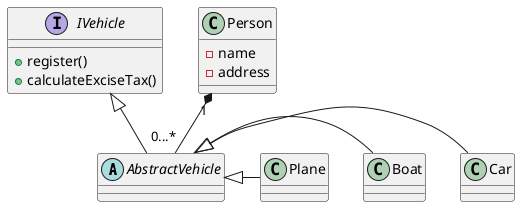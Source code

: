 @startuml
'https://plantuml.com/class-diagram

abstract class AbstractVehicle
interface IVehicle
class Person
class Car
class Boat
class Plane

IVehicle <|-- AbstractVehicle
AbstractVehicle <|- Car
AbstractVehicle <|- Boat
AbstractVehicle <|- Plane
Person "1" *-- "0...*" AbstractVehicle

interface IVehicle {
+ register()
+ calculateExciseTax()
}

class Person {
- name
- address
}
@enduml